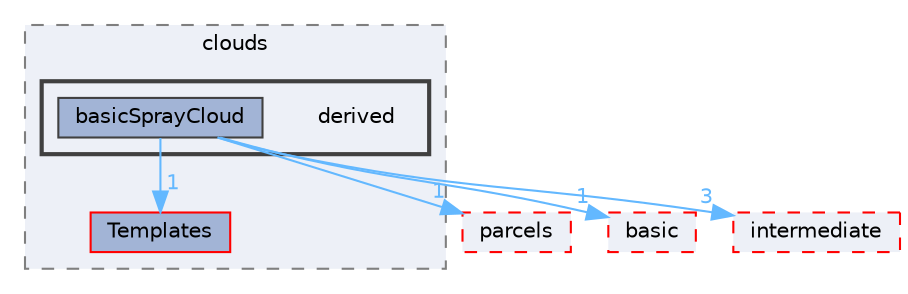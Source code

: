 digraph "src/lagrangian/spray/clouds/derived"
{
 // LATEX_PDF_SIZE
  bgcolor="transparent";
  edge [fontname=Helvetica,fontsize=10,labelfontname=Helvetica,labelfontsize=10];
  node [fontname=Helvetica,fontsize=10,shape=box,height=0.2,width=0.4];
  compound=true
  subgraph clusterdir_ed7d07d36d0c4a75c3b032fd5363667e {
    graph [ bgcolor="#edf0f7", pencolor="grey50", label="clouds", fontname=Helvetica,fontsize=10 style="filled,dashed", URL="dir_ed7d07d36d0c4a75c3b032fd5363667e.html",tooltip=""]
  dir_1b7f50af1f74e3e4634dcc746dde5a61 [label="Templates", fillcolor="#a2b4d6", color="red", style="filled", URL="dir_1b7f50af1f74e3e4634dcc746dde5a61.html",tooltip=""];
  subgraph clusterdir_425b117dc6b93115e286c3d10a8f11cb {
    graph [ bgcolor="#edf0f7", pencolor="grey25", label="", fontname=Helvetica,fontsize=10 style="filled,bold", URL="dir_425b117dc6b93115e286c3d10a8f11cb.html",tooltip=""]
    dir_425b117dc6b93115e286c3d10a8f11cb [shape=plaintext, label="derived"];
  dir_c2a70ef283cdf96d34e2906a0ed179eb [label="basicSprayCloud", fillcolor="#a2b4d6", color="grey25", style="filled", URL="dir_c2a70ef283cdf96d34e2906a0ed179eb.html",tooltip=""];
  }
  }
  dir_46bcd1cc5ad1266aa843ad36266de079 [label="parcels", fillcolor="#edf0f7", color="red", style="filled,dashed", URL="dir_46bcd1cc5ad1266aa843ad36266de079.html",tooltip=""];
  dir_584e0ab0901b4327f36f4285cac7f2f8 [label="basic", fillcolor="#edf0f7", color="red", style="filled,dashed", URL="dir_584e0ab0901b4327f36f4285cac7f2f8.html",tooltip=""];
  dir_d3c32a493136c130c1f0d51f4f35c297 [label="intermediate", fillcolor="#edf0f7", color="red", style="filled,dashed", URL="dir_d3c32a493136c130c1f0d51f4f35c297.html",tooltip=""];
  dir_c2a70ef283cdf96d34e2906a0ed179eb->dir_1b7f50af1f74e3e4634dcc746dde5a61 [headlabel="1", labeldistance=1.5 headhref="dir_000245_003977.html" href="dir_000245_003977.html" color="steelblue1" fontcolor="steelblue1"];
  dir_c2a70ef283cdf96d34e2906a0ed179eb->dir_46bcd1cc5ad1266aa843ad36266de079 [headlabel="1", labeldistance=1.5 headhref="dir_000245_002786.html" href="dir_000245_002786.html" color="steelblue1" fontcolor="steelblue1"];
  dir_c2a70ef283cdf96d34e2906a0ed179eb->dir_584e0ab0901b4327f36f4285cac7f2f8 [headlabel="1", labeldistance=1.5 headhref="dir_000245_000211.html" href="dir_000245_000211.html" color="steelblue1" fontcolor="steelblue1"];
  dir_c2a70ef283cdf96d34e2906a0ed179eb->dir_d3c32a493136c130c1f0d51f4f35c297 [headlabel="3", labeldistance=1.5 headhref="dir_000245_001913.html" href="dir_000245_001913.html" color="steelblue1" fontcolor="steelblue1"];
}

